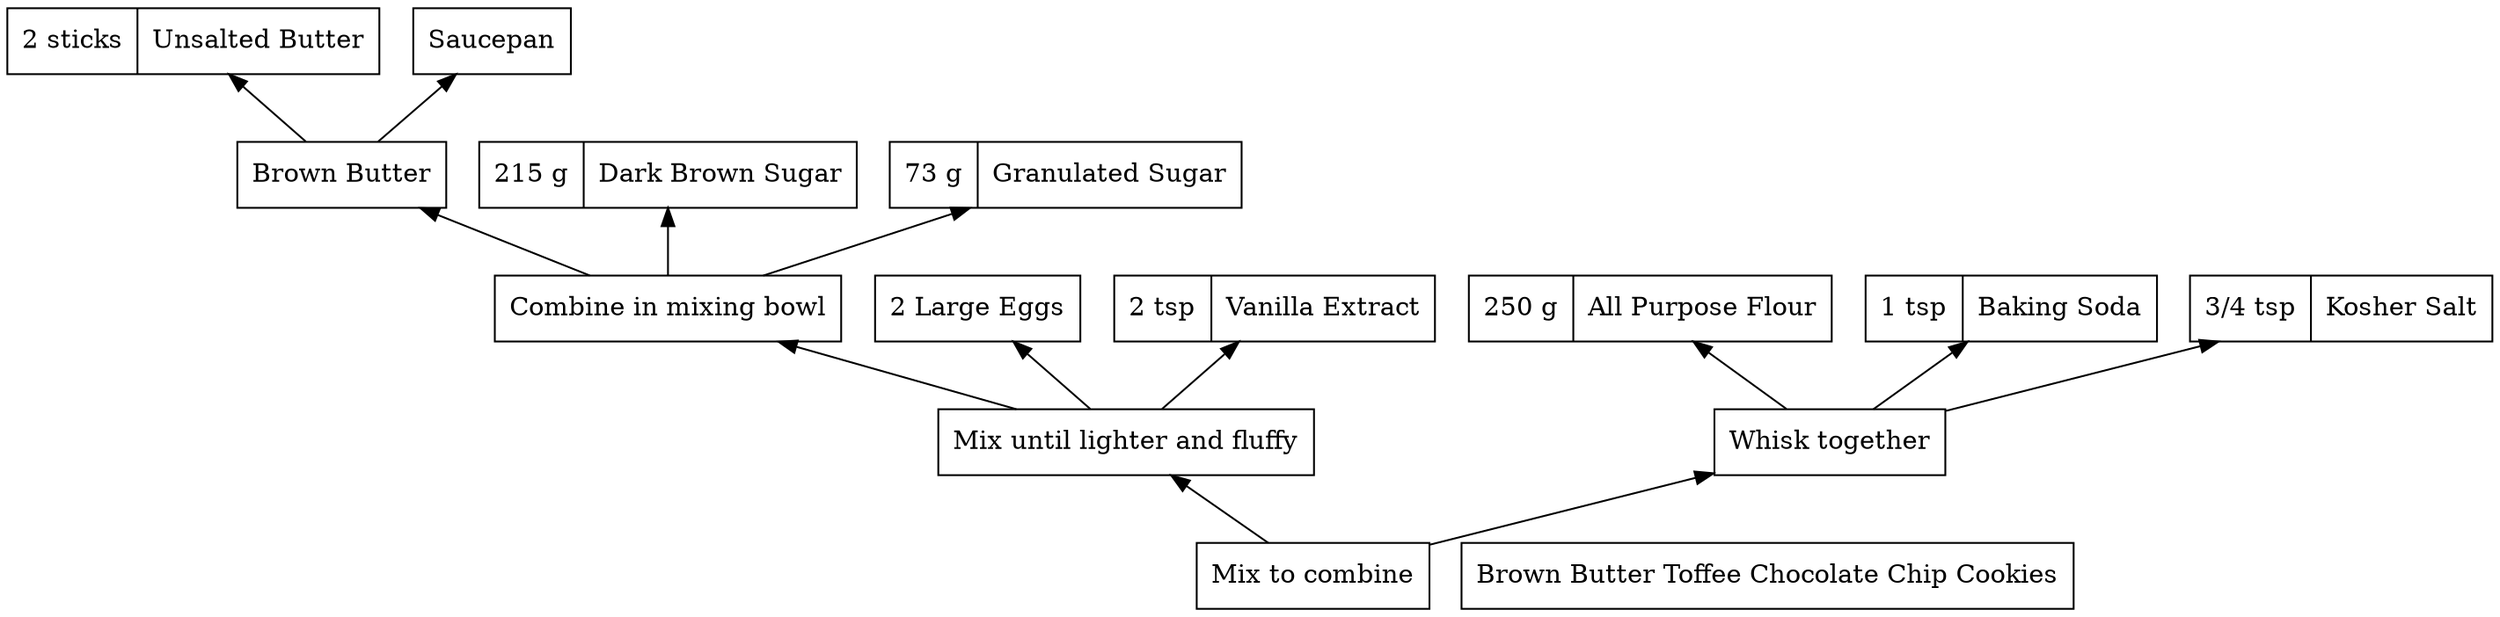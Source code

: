 digraph recipe {
  rankdir=BT;
  node [shape=record];
  butter [label="2 sticks|Unsalted Butter"];
  saucepan [type=diamond, label="Saucepan"];
  brown_butter [label="Brown Butter"];
  brown_butter -> butter;
  brown_butter -> saucepan;
  dark_brown_sugar [label="215 g|Dark Brown Sugar"];
  granulated_sugar [label="73 g|Granulated Sugar"];
  sugar_and_butter [label="Combine in mixing bowl"];
  sugar_and_butter -> dark_brown_sugar;
  sugar_and_butter -> granulated_sugar;
  sugar_and_butter -> brown_butter;
  eggs [label="2 Large Eggs"];
  vanilla [label="2 tsp|Vanilla Extract"];
  wet_ingredients [label="Mix until lighter and fluffy"];
  wet_ingredients -> eggs;
  wet_ingredients -> vanilla;
  wet_ingredients -> sugar_and_butter;
  ap_flour [label="250 g|All Purpose Flour"];
  baking_soda [label="1 tsp|Baking Soda"];
  kosher_salt [label="3/4 tsp|Kosher Salt"];
  dry_ingredients [label="Whisk together"];
  dry_ingredients -> ap_flour;
  dry_ingredients -> baking_soda;
  dry_ingredients -> kosher_salt;
  dough [label="Mix to combine"];
  dough -> dry_ingredients;
  dough -> wet_ingredients;
  cookies [label="Brown Butter Toffee Chocolate Chip Cookies"];
}
